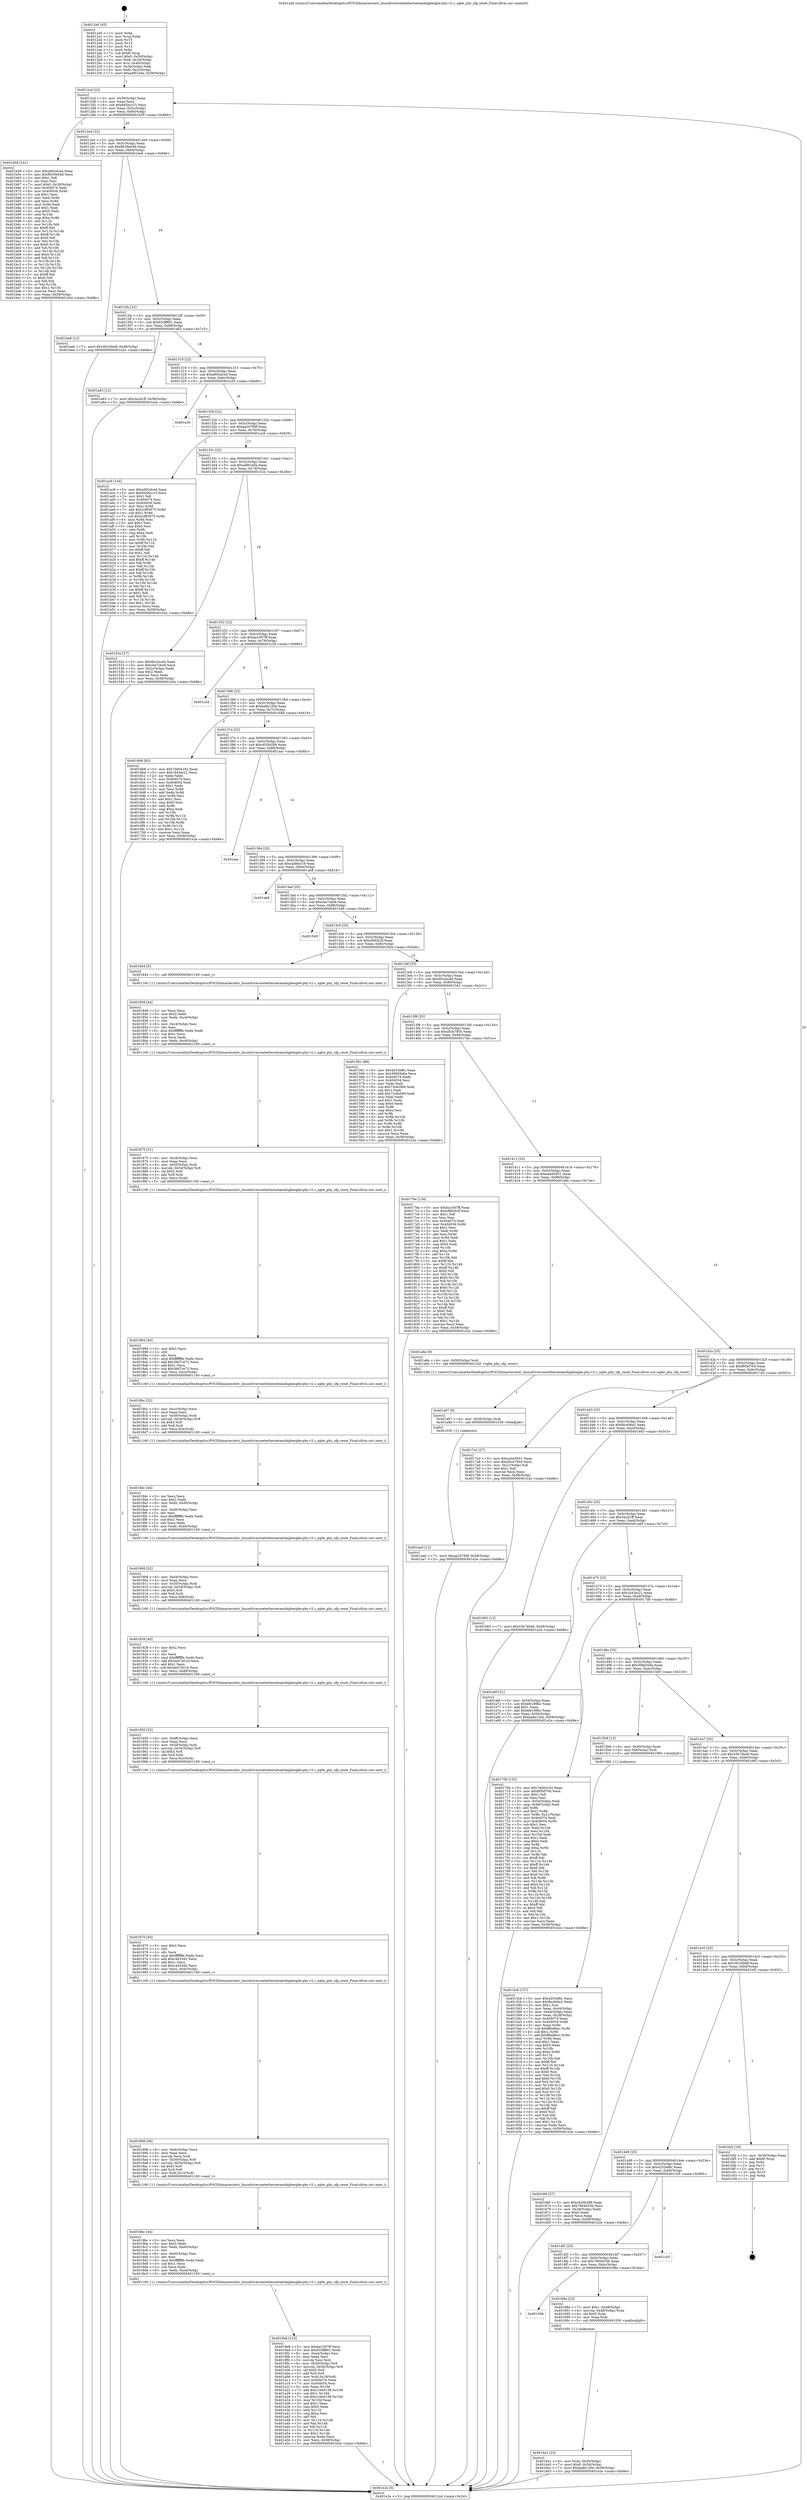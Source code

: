 digraph "0x4012a0" {
  label = "0x4012a0 (/mnt/c/Users/mathe/Desktop/tcc/POCII/binaries/extr_linuxdriversnetethernetamdxgbexgbe-phy-v2.c_xgbe_phy_sfp_reset_Final-ollvm.out::main(0))"
  labelloc = "t"
  node[shape=record]

  Entry [label="",width=0.3,height=0.3,shape=circle,fillcolor=black,style=filled]
  "0x4012cd" [label="{
     0x4012cd [23]\l
     | [instrs]\l
     &nbsp;&nbsp;0x4012cd \<+3\>: mov -0x58(%rbp),%eax\l
     &nbsp;&nbsp;0x4012d0 \<+2\>: mov %eax,%ecx\l
     &nbsp;&nbsp;0x4012d2 \<+6\>: sub $0x845bcc15,%ecx\l
     &nbsp;&nbsp;0x4012d8 \<+3\>: mov %eax,-0x5c(%rbp)\l
     &nbsp;&nbsp;0x4012db \<+3\>: mov %ecx,-0x60(%rbp)\l
     &nbsp;&nbsp;0x4012de \<+6\>: je 0000000000401b59 \<main+0x8b9\>\l
  }"]
  "0x401b59" [label="{
     0x401b59 [141]\l
     | [instrs]\l
     &nbsp;&nbsp;0x401b59 \<+5\>: mov $0xa902dced,%eax\l
     &nbsp;&nbsp;0x401b5e \<+5\>: mov $0x8639e046,%ecx\l
     &nbsp;&nbsp;0x401b63 \<+2\>: mov $0x1,%dl\l
     &nbsp;&nbsp;0x401b65 \<+2\>: xor %esi,%esi\l
     &nbsp;&nbsp;0x401b67 \<+7\>: movl $0x0,-0x30(%rbp)\l
     &nbsp;&nbsp;0x401b6e \<+7\>: mov 0x404074,%edi\l
     &nbsp;&nbsp;0x401b75 \<+8\>: mov 0x404054,%r8d\l
     &nbsp;&nbsp;0x401b7d \<+3\>: sub $0x1,%esi\l
     &nbsp;&nbsp;0x401b80 \<+3\>: mov %edi,%r9d\l
     &nbsp;&nbsp;0x401b83 \<+3\>: add %esi,%r9d\l
     &nbsp;&nbsp;0x401b86 \<+4\>: imul %r9d,%edi\l
     &nbsp;&nbsp;0x401b8a \<+3\>: and $0x1,%edi\l
     &nbsp;&nbsp;0x401b8d \<+3\>: cmp $0x0,%edi\l
     &nbsp;&nbsp;0x401b90 \<+4\>: sete %r10b\l
     &nbsp;&nbsp;0x401b94 \<+4\>: cmp $0xa,%r8d\l
     &nbsp;&nbsp;0x401b98 \<+4\>: setl %r11b\l
     &nbsp;&nbsp;0x401b9c \<+3\>: mov %r10b,%bl\l
     &nbsp;&nbsp;0x401b9f \<+3\>: xor $0xff,%bl\l
     &nbsp;&nbsp;0x401ba2 \<+3\>: mov %r11b,%r14b\l
     &nbsp;&nbsp;0x401ba5 \<+4\>: xor $0xff,%r14b\l
     &nbsp;&nbsp;0x401ba9 \<+3\>: xor $0x0,%dl\l
     &nbsp;&nbsp;0x401bac \<+3\>: mov %bl,%r15b\l
     &nbsp;&nbsp;0x401baf \<+4\>: and $0x0,%r15b\l
     &nbsp;&nbsp;0x401bb3 \<+3\>: and %dl,%r10b\l
     &nbsp;&nbsp;0x401bb6 \<+3\>: mov %r14b,%r12b\l
     &nbsp;&nbsp;0x401bb9 \<+4\>: and $0x0,%r12b\l
     &nbsp;&nbsp;0x401bbd \<+3\>: and %dl,%r11b\l
     &nbsp;&nbsp;0x401bc0 \<+3\>: or %r10b,%r15b\l
     &nbsp;&nbsp;0x401bc3 \<+3\>: or %r11b,%r12b\l
     &nbsp;&nbsp;0x401bc6 \<+3\>: xor %r12b,%r15b\l
     &nbsp;&nbsp;0x401bc9 \<+3\>: or %r14b,%bl\l
     &nbsp;&nbsp;0x401bcc \<+3\>: xor $0xff,%bl\l
     &nbsp;&nbsp;0x401bcf \<+3\>: or $0x0,%dl\l
     &nbsp;&nbsp;0x401bd2 \<+2\>: and %dl,%bl\l
     &nbsp;&nbsp;0x401bd4 \<+3\>: or %bl,%r15b\l
     &nbsp;&nbsp;0x401bd7 \<+4\>: test $0x1,%r15b\l
     &nbsp;&nbsp;0x401bdb \<+3\>: cmovne %ecx,%eax\l
     &nbsp;&nbsp;0x401bde \<+3\>: mov %eax,-0x58(%rbp)\l
     &nbsp;&nbsp;0x401be1 \<+5\>: jmp 0000000000401e2e \<main+0xb8e\>\l
  }"]
  "0x4012e4" [label="{
     0x4012e4 [22]\l
     | [instrs]\l
     &nbsp;&nbsp;0x4012e4 \<+5\>: jmp 00000000004012e9 \<main+0x49\>\l
     &nbsp;&nbsp;0x4012e9 \<+3\>: mov -0x5c(%rbp),%eax\l
     &nbsp;&nbsp;0x4012ec \<+5\>: sub $0x8639e046,%eax\l
     &nbsp;&nbsp;0x4012f1 \<+3\>: mov %eax,-0x64(%rbp)\l
     &nbsp;&nbsp;0x4012f4 \<+6\>: je 0000000000401be6 \<main+0x946\>\l
  }"]
  Exit [label="",width=0.3,height=0.3,shape=circle,fillcolor=black,style=filled,peripheries=2]
  "0x401be6" [label="{
     0x401be6 [12]\l
     | [instrs]\l
     &nbsp;&nbsp;0x401be6 \<+7\>: movl $0x36236bdf,-0x58(%rbp)\l
     &nbsp;&nbsp;0x401bed \<+5\>: jmp 0000000000401e2e \<main+0xb8e\>\l
  }"]
  "0x4012fa" [label="{
     0x4012fa [22]\l
     | [instrs]\l
     &nbsp;&nbsp;0x4012fa \<+5\>: jmp 00000000004012ff \<main+0x5f\>\l
     &nbsp;&nbsp;0x4012ff \<+3\>: mov -0x5c(%rbp),%eax\l
     &nbsp;&nbsp;0x401302 \<+5\>: sub $0x933ff681,%eax\l
     &nbsp;&nbsp;0x401307 \<+3\>: mov %eax,-0x68(%rbp)\l
     &nbsp;&nbsp;0x40130a \<+6\>: je 0000000000401a63 \<main+0x7c3\>\l
  }"]
  "0x401aa0" [label="{
     0x401aa0 [12]\l
     | [instrs]\l
     &nbsp;&nbsp;0x401aa0 \<+7\>: movl $0xaa24769f,-0x58(%rbp)\l
     &nbsp;&nbsp;0x401aa7 \<+5\>: jmp 0000000000401e2e \<main+0xb8e\>\l
  }"]
  "0x401a63" [label="{
     0x401a63 [12]\l
     | [instrs]\l
     &nbsp;&nbsp;0x401a63 \<+7\>: movl $0x3a2d1ff,-0x58(%rbp)\l
     &nbsp;&nbsp;0x401a6a \<+5\>: jmp 0000000000401e2e \<main+0xb8e\>\l
  }"]
  "0x401310" [label="{
     0x401310 [22]\l
     | [instrs]\l
     &nbsp;&nbsp;0x401310 \<+5\>: jmp 0000000000401315 \<main+0x75\>\l
     &nbsp;&nbsp;0x401315 \<+3\>: mov -0x5c(%rbp),%eax\l
     &nbsp;&nbsp;0x401318 \<+5\>: sub $0xa902dced,%eax\l
     &nbsp;&nbsp;0x40131d \<+3\>: mov %eax,-0x6c(%rbp)\l
     &nbsp;&nbsp;0x401320 \<+6\>: je 0000000000401e20 \<main+0xb80\>\l
  }"]
  "0x401a97" [label="{
     0x401a97 [9]\l
     | [instrs]\l
     &nbsp;&nbsp;0x401a97 \<+4\>: mov -0x50(%rbp),%rdi\l
     &nbsp;&nbsp;0x401a9b \<+5\>: call 0000000000401030 \<free@plt\>\l
     | [calls]\l
     &nbsp;&nbsp;0x401030 \{1\} (unknown)\l
  }"]
  "0x401e20" [label="{
     0x401e20\l
  }", style=dashed]
  "0x401326" [label="{
     0x401326 [22]\l
     | [instrs]\l
     &nbsp;&nbsp;0x401326 \<+5\>: jmp 000000000040132b \<main+0x8b\>\l
     &nbsp;&nbsp;0x40132b \<+3\>: mov -0x5c(%rbp),%eax\l
     &nbsp;&nbsp;0x40132e \<+5\>: sub $0xaa24769f,%eax\l
     &nbsp;&nbsp;0x401333 \<+3\>: mov %eax,-0x70(%rbp)\l
     &nbsp;&nbsp;0x401336 \<+6\>: je 0000000000401ac9 \<main+0x829\>\l
  }"]
  "0x4019e8" [label="{
     0x4019e8 [123]\l
     | [instrs]\l
     &nbsp;&nbsp;0x4019e8 \<+5\>: mov $0xba1007ff,%ecx\l
     &nbsp;&nbsp;0x4019ed \<+5\>: mov $0x933ff681,%edx\l
     &nbsp;&nbsp;0x4019f2 \<+6\>: mov -0xe4(%rbp),%esi\l
     &nbsp;&nbsp;0x4019f8 \<+3\>: imul %eax,%esi\l
     &nbsp;&nbsp;0x4019fb \<+3\>: movslq %esi,%rdi\l
     &nbsp;&nbsp;0x4019fe \<+4\>: mov -0x50(%rbp),%r8\l
     &nbsp;&nbsp;0x401a02 \<+4\>: movslq -0x54(%rbp),%r9\l
     &nbsp;&nbsp;0x401a06 \<+4\>: shl $0x5,%r9\l
     &nbsp;&nbsp;0x401a0a \<+3\>: add %r9,%r8\l
     &nbsp;&nbsp;0x401a0d \<+4\>: mov %rdi,0x18(%r8)\l
     &nbsp;&nbsp;0x401a11 \<+7\>: mov 0x404074,%eax\l
     &nbsp;&nbsp;0x401a18 \<+7\>: mov 0x404054,%esi\l
     &nbsp;&nbsp;0x401a1f \<+3\>: mov %eax,%r10d\l
     &nbsp;&nbsp;0x401a22 \<+7\>: add $0x1cbe0158,%r10d\l
     &nbsp;&nbsp;0x401a29 \<+4\>: sub $0x1,%r10d\l
     &nbsp;&nbsp;0x401a2d \<+7\>: sub $0x1cbe0158,%r10d\l
     &nbsp;&nbsp;0x401a34 \<+4\>: imul %r10d,%eax\l
     &nbsp;&nbsp;0x401a38 \<+3\>: and $0x1,%eax\l
     &nbsp;&nbsp;0x401a3b \<+3\>: cmp $0x0,%eax\l
     &nbsp;&nbsp;0x401a3e \<+4\>: sete %r11b\l
     &nbsp;&nbsp;0x401a42 \<+3\>: cmp $0xa,%esi\l
     &nbsp;&nbsp;0x401a45 \<+3\>: setl %bl\l
     &nbsp;&nbsp;0x401a48 \<+3\>: mov %r11b,%r14b\l
     &nbsp;&nbsp;0x401a4b \<+3\>: and %bl,%r14b\l
     &nbsp;&nbsp;0x401a4e \<+3\>: xor %bl,%r11b\l
     &nbsp;&nbsp;0x401a51 \<+3\>: or %r11b,%r14b\l
     &nbsp;&nbsp;0x401a54 \<+4\>: test $0x1,%r14b\l
     &nbsp;&nbsp;0x401a58 \<+3\>: cmovne %edx,%ecx\l
     &nbsp;&nbsp;0x401a5b \<+3\>: mov %ecx,-0x58(%rbp)\l
     &nbsp;&nbsp;0x401a5e \<+5\>: jmp 0000000000401e2e \<main+0xb8e\>\l
  }"]
  "0x401ac9" [label="{
     0x401ac9 [144]\l
     | [instrs]\l
     &nbsp;&nbsp;0x401ac9 \<+5\>: mov $0xa902dced,%eax\l
     &nbsp;&nbsp;0x401ace \<+5\>: mov $0x845bcc15,%ecx\l
     &nbsp;&nbsp;0x401ad3 \<+2\>: mov $0x1,%dl\l
     &nbsp;&nbsp;0x401ad5 \<+7\>: mov 0x404074,%esi\l
     &nbsp;&nbsp;0x401adc \<+7\>: mov 0x404054,%edi\l
     &nbsp;&nbsp;0x401ae3 \<+3\>: mov %esi,%r8d\l
     &nbsp;&nbsp;0x401ae6 \<+7\>: add $0x2cf83975,%r8d\l
     &nbsp;&nbsp;0x401aed \<+4\>: sub $0x1,%r8d\l
     &nbsp;&nbsp;0x401af1 \<+7\>: sub $0x2cf83975,%r8d\l
     &nbsp;&nbsp;0x401af8 \<+4\>: imul %r8d,%esi\l
     &nbsp;&nbsp;0x401afc \<+3\>: and $0x1,%esi\l
     &nbsp;&nbsp;0x401aff \<+3\>: cmp $0x0,%esi\l
     &nbsp;&nbsp;0x401b02 \<+4\>: sete %r9b\l
     &nbsp;&nbsp;0x401b06 \<+3\>: cmp $0xa,%edi\l
     &nbsp;&nbsp;0x401b09 \<+4\>: setl %r10b\l
     &nbsp;&nbsp;0x401b0d \<+3\>: mov %r9b,%r11b\l
     &nbsp;&nbsp;0x401b10 \<+4\>: xor $0xff,%r11b\l
     &nbsp;&nbsp;0x401b14 \<+3\>: mov %r10b,%bl\l
     &nbsp;&nbsp;0x401b17 \<+3\>: xor $0xff,%bl\l
     &nbsp;&nbsp;0x401b1a \<+3\>: xor $0x1,%dl\l
     &nbsp;&nbsp;0x401b1d \<+3\>: mov %r11b,%r14b\l
     &nbsp;&nbsp;0x401b20 \<+4\>: and $0xff,%r14b\l
     &nbsp;&nbsp;0x401b24 \<+3\>: and %dl,%r9b\l
     &nbsp;&nbsp;0x401b27 \<+3\>: mov %bl,%r15b\l
     &nbsp;&nbsp;0x401b2a \<+4\>: and $0xff,%r15b\l
     &nbsp;&nbsp;0x401b2e \<+3\>: and %dl,%r10b\l
     &nbsp;&nbsp;0x401b31 \<+3\>: or %r9b,%r14b\l
     &nbsp;&nbsp;0x401b34 \<+3\>: or %r10b,%r15b\l
     &nbsp;&nbsp;0x401b37 \<+3\>: xor %r15b,%r14b\l
     &nbsp;&nbsp;0x401b3a \<+3\>: or %bl,%r11b\l
     &nbsp;&nbsp;0x401b3d \<+4\>: xor $0xff,%r11b\l
     &nbsp;&nbsp;0x401b41 \<+3\>: or $0x1,%dl\l
     &nbsp;&nbsp;0x401b44 \<+3\>: and %dl,%r11b\l
     &nbsp;&nbsp;0x401b47 \<+3\>: or %r11b,%r14b\l
     &nbsp;&nbsp;0x401b4a \<+4\>: test $0x1,%r14b\l
     &nbsp;&nbsp;0x401b4e \<+3\>: cmovne %ecx,%eax\l
     &nbsp;&nbsp;0x401b51 \<+3\>: mov %eax,-0x58(%rbp)\l
     &nbsp;&nbsp;0x401b54 \<+5\>: jmp 0000000000401e2e \<main+0xb8e\>\l
  }"]
  "0x40133c" [label="{
     0x40133c [22]\l
     | [instrs]\l
     &nbsp;&nbsp;0x40133c \<+5\>: jmp 0000000000401341 \<main+0xa1\>\l
     &nbsp;&nbsp;0x401341 \<+3\>: mov -0x5c(%rbp),%eax\l
     &nbsp;&nbsp;0x401344 \<+5\>: sub $0xadf01e0a,%eax\l
     &nbsp;&nbsp;0x401349 \<+3\>: mov %eax,-0x74(%rbp)\l
     &nbsp;&nbsp;0x40134c \<+6\>: je 000000000040152e \<main+0x28e\>\l
  }"]
  "0x4019bc" [label="{
     0x4019bc [44]\l
     | [instrs]\l
     &nbsp;&nbsp;0x4019bc \<+2\>: xor %ecx,%ecx\l
     &nbsp;&nbsp;0x4019be \<+5\>: mov $0x2,%edx\l
     &nbsp;&nbsp;0x4019c3 \<+6\>: mov %edx,-0xe0(%rbp)\l
     &nbsp;&nbsp;0x4019c9 \<+1\>: cltd\l
     &nbsp;&nbsp;0x4019ca \<+6\>: mov -0xe0(%rbp),%esi\l
     &nbsp;&nbsp;0x4019d0 \<+2\>: idiv %esi\l
     &nbsp;&nbsp;0x4019d2 \<+6\>: imul $0xfffffffe,%edx,%edx\l
     &nbsp;&nbsp;0x4019d8 \<+3\>: sub $0x1,%ecx\l
     &nbsp;&nbsp;0x4019db \<+2\>: sub %ecx,%edx\l
     &nbsp;&nbsp;0x4019dd \<+6\>: mov %edx,-0xe4(%rbp)\l
     &nbsp;&nbsp;0x4019e3 \<+5\>: call 0000000000401160 \<next_i\>\l
     | [calls]\l
     &nbsp;&nbsp;0x401160 \{1\} (/mnt/c/Users/mathe/Desktop/tcc/POCII/binaries/extr_linuxdriversnetethernetamdxgbexgbe-phy-v2.c_xgbe_phy_sfp_reset_Final-ollvm.out::next_i)\l
  }"]
  "0x40152e" [label="{
     0x40152e [27]\l
     | [instrs]\l
     &nbsp;&nbsp;0x40152e \<+5\>: mov $0xd0c2ecd4,%eax\l
     &nbsp;&nbsp;0x401533 \<+5\>: mov $0xcbe7cbe9,%ecx\l
     &nbsp;&nbsp;0x401538 \<+3\>: mov -0x2c(%rbp),%edx\l
     &nbsp;&nbsp;0x40153b \<+3\>: cmp $0x2,%edx\l
     &nbsp;&nbsp;0x40153e \<+3\>: cmovne %ecx,%eax\l
     &nbsp;&nbsp;0x401541 \<+3\>: mov %eax,-0x58(%rbp)\l
     &nbsp;&nbsp;0x401544 \<+5\>: jmp 0000000000401e2e \<main+0xb8e\>\l
  }"]
  "0x401352" [label="{
     0x401352 [22]\l
     | [instrs]\l
     &nbsp;&nbsp;0x401352 \<+5\>: jmp 0000000000401357 \<main+0xb7\>\l
     &nbsp;&nbsp;0x401357 \<+3\>: mov -0x5c(%rbp),%eax\l
     &nbsp;&nbsp;0x40135a \<+5\>: sub $0xba1007ff,%eax\l
     &nbsp;&nbsp;0x40135f \<+3\>: mov %eax,-0x78(%rbp)\l
     &nbsp;&nbsp;0x401362 \<+6\>: je 0000000000401c2d \<main+0x98d\>\l
  }"]
  "0x401e2e" [label="{
     0x401e2e [5]\l
     | [instrs]\l
     &nbsp;&nbsp;0x401e2e \<+5\>: jmp 00000000004012cd \<main+0x2d\>\l
  }"]
  "0x4012a0" [label="{
     0x4012a0 [45]\l
     | [instrs]\l
     &nbsp;&nbsp;0x4012a0 \<+1\>: push %rbp\l
     &nbsp;&nbsp;0x4012a1 \<+3\>: mov %rsp,%rbp\l
     &nbsp;&nbsp;0x4012a4 \<+2\>: push %r15\l
     &nbsp;&nbsp;0x4012a6 \<+2\>: push %r14\l
     &nbsp;&nbsp;0x4012a8 \<+2\>: push %r12\l
     &nbsp;&nbsp;0x4012aa \<+1\>: push %rbx\l
     &nbsp;&nbsp;0x4012ab \<+7\>: sub $0xf0,%rsp\l
     &nbsp;&nbsp;0x4012b2 \<+7\>: movl $0x0,-0x30(%rbp)\l
     &nbsp;&nbsp;0x4012b9 \<+3\>: mov %edi,-0x34(%rbp)\l
     &nbsp;&nbsp;0x4012bc \<+4\>: mov %rsi,-0x40(%rbp)\l
     &nbsp;&nbsp;0x4012c0 \<+3\>: mov -0x34(%rbp),%edi\l
     &nbsp;&nbsp;0x4012c3 \<+3\>: mov %edi,-0x2c(%rbp)\l
     &nbsp;&nbsp;0x4012c6 \<+7\>: movl $0xadf01e0a,-0x58(%rbp)\l
  }"]
  "0x401998" [label="{
     0x401998 [36]\l
     | [instrs]\l
     &nbsp;&nbsp;0x401998 \<+6\>: mov -0xdc(%rbp),%ecx\l
     &nbsp;&nbsp;0x40199e \<+3\>: imul %eax,%ecx\l
     &nbsp;&nbsp;0x4019a1 \<+3\>: movslq %ecx,%rdi\l
     &nbsp;&nbsp;0x4019a4 \<+4\>: mov -0x50(%rbp),%r8\l
     &nbsp;&nbsp;0x4019a8 \<+4\>: movslq -0x54(%rbp),%r9\l
     &nbsp;&nbsp;0x4019ac \<+4\>: shl $0x5,%r9\l
     &nbsp;&nbsp;0x4019b0 \<+3\>: add %r9,%r8\l
     &nbsp;&nbsp;0x4019b3 \<+4\>: mov %rdi,0x10(%r8)\l
     &nbsp;&nbsp;0x4019b7 \<+5\>: call 0000000000401160 \<next_i\>\l
     | [calls]\l
     &nbsp;&nbsp;0x401160 \{1\} (/mnt/c/Users/mathe/Desktop/tcc/POCII/binaries/extr_linuxdriversnetethernetamdxgbexgbe-phy-v2.c_xgbe_phy_sfp_reset_Final-ollvm.out::next_i)\l
  }"]
  "0x401c2d" [label="{
     0x401c2d\l
  }", style=dashed]
  "0x401368" [label="{
     0x401368 [22]\l
     | [instrs]\l
     &nbsp;&nbsp;0x401368 \<+5\>: jmp 000000000040136d \<main+0xcd\>\l
     &nbsp;&nbsp;0x40136d \<+3\>: mov -0x5c(%rbp),%eax\l
     &nbsp;&nbsp;0x401370 \<+5\>: sub $0xba8e120e,%eax\l
     &nbsp;&nbsp;0x401375 \<+3\>: mov %eax,-0x7c(%rbp)\l
     &nbsp;&nbsp;0x401378 \<+6\>: je 00000000004016b8 \<main+0x418\>\l
  }"]
  "0x401970" [label="{
     0x401970 [40]\l
     | [instrs]\l
     &nbsp;&nbsp;0x401970 \<+5\>: mov $0x2,%ecx\l
     &nbsp;&nbsp;0x401975 \<+1\>: cltd\l
     &nbsp;&nbsp;0x401976 \<+2\>: idiv %ecx\l
     &nbsp;&nbsp;0x401978 \<+6\>: imul $0xfffffffe,%edx,%ecx\l
     &nbsp;&nbsp;0x40197e \<+6\>: add $0xc4433d2,%ecx\l
     &nbsp;&nbsp;0x401984 \<+3\>: add $0x1,%ecx\l
     &nbsp;&nbsp;0x401987 \<+6\>: sub $0xc4433d2,%ecx\l
     &nbsp;&nbsp;0x40198d \<+6\>: mov %ecx,-0xdc(%rbp)\l
     &nbsp;&nbsp;0x401993 \<+5\>: call 0000000000401160 \<next_i\>\l
     | [calls]\l
     &nbsp;&nbsp;0x401160 \{1\} (/mnt/c/Users/mathe/Desktop/tcc/POCII/binaries/extr_linuxdriversnetethernetamdxgbexgbe-phy-v2.c_xgbe_phy_sfp_reset_Final-ollvm.out::next_i)\l
  }"]
  "0x4016b8" [label="{
     0x4016b8 [83]\l
     | [instrs]\l
     &nbsp;&nbsp;0x4016b8 \<+5\>: mov $0x7dd04162,%eax\l
     &nbsp;&nbsp;0x4016bd \<+5\>: mov $0x1643ac21,%ecx\l
     &nbsp;&nbsp;0x4016c2 \<+2\>: xor %edx,%edx\l
     &nbsp;&nbsp;0x4016c4 \<+7\>: mov 0x404074,%esi\l
     &nbsp;&nbsp;0x4016cb \<+7\>: mov 0x404054,%edi\l
     &nbsp;&nbsp;0x4016d2 \<+3\>: sub $0x1,%edx\l
     &nbsp;&nbsp;0x4016d5 \<+3\>: mov %esi,%r8d\l
     &nbsp;&nbsp;0x4016d8 \<+3\>: add %edx,%r8d\l
     &nbsp;&nbsp;0x4016db \<+4\>: imul %r8d,%esi\l
     &nbsp;&nbsp;0x4016df \<+3\>: and $0x1,%esi\l
     &nbsp;&nbsp;0x4016e2 \<+3\>: cmp $0x0,%esi\l
     &nbsp;&nbsp;0x4016e5 \<+4\>: sete %r9b\l
     &nbsp;&nbsp;0x4016e9 \<+3\>: cmp $0xa,%edi\l
     &nbsp;&nbsp;0x4016ec \<+4\>: setl %r10b\l
     &nbsp;&nbsp;0x4016f0 \<+3\>: mov %r9b,%r11b\l
     &nbsp;&nbsp;0x4016f3 \<+3\>: and %r10b,%r11b\l
     &nbsp;&nbsp;0x4016f6 \<+3\>: xor %r10b,%r9b\l
     &nbsp;&nbsp;0x4016f9 \<+3\>: or %r9b,%r11b\l
     &nbsp;&nbsp;0x4016fc \<+4\>: test $0x1,%r11b\l
     &nbsp;&nbsp;0x401700 \<+3\>: cmovne %ecx,%eax\l
     &nbsp;&nbsp;0x401703 \<+3\>: mov %eax,-0x58(%rbp)\l
     &nbsp;&nbsp;0x401706 \<+5\>: jmp 0000000000401e2e \<main+0xb8e\>\l
  }"]
  "0x40137e" [label="{
     0x40137e [22]\l
     | [instrs]\l
     &nbsp;&nbsp;0x40137e \<+5\>: jmp 0000000000401383 \<main+0xe3\>\l
     &nbsp;&nbsp;0x401383 \<+3\>: mov -0x5c(%rbp),%eax\l
     &nbsp;&nbsp;0x401386 \<+5\>: sub $0xc620b288,%eax\l
     &nbsp;&nbsp;0x40138b \<+3\>: mov %eax,-0x80(%rbp)\l
     &nbsp;&nbsp;0x40138e \<+6\>: je 0000000000401aac \<main+0x80c\>\l
  }"]
  "0x401950" [label="{
     0x401950 [32]\l
     | [instrs]\l
     &nbsp;&nbsp;0x401950 \<+6\>: mov -0xd8(%rbp),%ecx\l
     &nbsp;&nbsp;0x401956 \<+3\>: imul %eax,%ecx\l
     &nbsp;&nbsp;0x401959 \<+4\>: mov -0x50(%rbp),%rdi\l
     &nbsp;&nbsp;0x40195d \<+4\>: movslq -0x54(%rbp),%r8\l
     &nbsp;&nbsp;0x401961 \<+4\>: shl $0x5,%r8\l
     &nbsp;&nbsp;0x401965 \<+3\>: add %r8,%rdi\l
     &nbsp;&nbsp;0x401968 \<+3\>: mov %ecx,0xc(%rdi)\l
     &nbsp;&nbsp;0x40196b \<+5\>: call 0000000000401160 \<next_i\>\l
     | [calls]\l
     &nbsp;&nbsp;0x401160 \{1\} (/mnt/c/Users/mathe/Desktop/tcc/POCII/binaries/extr_linuxdriversnetethernetamdxgbexgbe-phy-v2.c_xgbe_phy_sfp_reset_Final-ollvm.out::next_i)\l
  }"]
  "0x401aac" [label="{
     0x401aac\l
  }", style=dashed]
  "0x401394" [label="{
     0x401394 [25]\l
     | [instrs]\l
     &nbsp;&nbsp;0x401394 \<+5\>: jmp 0000000000401399 \<main+0xf9\>\l
     &nbsp;&nbsp;0x401399 \<+3\>: mov -0x5c(%rbp),%eax\l
     &nbsp;&nbsp;0x40139c \<+5\>: sub $0xcad9ac19,%eax\l
     &nbsp;&nbsp;0x4013a1 \<+6\>: mov %eax,-0x84(%rbp)\l
     &nbsp;&nbsp;0x4013a7 \<+6\>: je 0000000000401ab8 \<main+0x818\>\l
  }"]
  "0x401928" [label="{
     0x401928 [40]\l
     | [instrs]\l
     &nbsp;&nbsp;0x401928 \<+5\>: mov $0x2,%ecx\l
     &nbsp;&nbsp;0x40192d \<+1\>: cltd\l
     &nbsp;&nbsp;0x40192e \<+2\>: idiv %ecx\l
     &nbsp;&nbsp;0x401930 \<+6\>: imul $0xfffffffe,%edx,%ecx\l
     &nbsp;&nbsp;0x401936 \<+6\>: add $0x4e47d31b,%ecx\l
     &nbsp;&nbsp;0x40193c \<+3\>: add $0x1,%ecx\l
     &nbsp;&nbsp;0x40193f \<+6\>: sub $0x4e47d31b,%ecx\l
     &nbsp;&nbsp;0x401945 \<+6\>: mov %ecx,-0xd8(%rbp)\l
     &nbsp;&nbsp;0x40194b \<+5\>: call 0000000000401160 \<next_i\>\l
     | [calls]\l
     &nbsp;&nbsp;0x401160 \{1\} (/mnt/c/Users/mathe/Desktop/tcc/POCII/binaries/extr_linuxdriversnetethernetamdxgbexgbe-phy-v2.c_xgbe_phy_sfp_reset_Final-ollvm.out::next_i)\l
  }"]
  "0x401ab8" [label="{
     0x401ab8\l
  }", style=dashed]
  "0x4013ad" [label="{
     0x4013ad [25]\l
     | [instrs]\l
     &nbsp;&nbsp;0x4013ad \<+5\>: jmp 00000000004013b2 \<main+0x112\>\l
     &nbsp;&nbsp;0x4013b2 \<+3\>: mov -0x5c(%rbp),%eax\l
     &nbsp;&nbsp;0x4013b5 \<+5\>: sub $0xcbe7cbe9,%eax\l
     &nbsp;&nbsp;0x4013ba \<+6\>: mov %eax,-0x88(%rbp)\l
     &nbsp;&nbsp;0x4013c0 \<+6\>: je 0000000000401549 \<main+0x2a9\>\l
  }"]
  "0x401908" [label="{
     0x401908 [32]\l
     | [instrs]\l
     &nbsp;&nbsp;0x401908 \<+6\>: mov -0xd4(%rbp),%ecx\l
     &nbsp;&nbsp;0x40190e \<+3\>: imul %eax,%ecx\l
     &nbsp;&nbsp;0x401911 \<+4\>: mov -0x50(%rbp),%rdi\l
     &nbsp;&nbsp;0x401915 \<+4\>: movslq -0x54(%rbp),%r8\l
     &nbsp;&nbsp;0x401919 \<+4\>: shl $0x5,%r8\l
     &nbsp;&nbsp;0x40191d \<+3\>: add %r8,%rdi\l
     &nbsp;&nbsp;0x401920 \<+3\>: mov %ecx,0x8(%rdi)\l
     &nbsp;&nbsp;0x401923 \<+5\>: call 0000000000401160 \<next_i\>\l
     | [calls]\l
     &nbsp;&nbsp;0x401160 \{1\} (/mnt/c/Users/mathe/Desktop/tcc/POCII/binaries/extr_linuxdriversnetethernetamdxgbexgbe-phy-v2.c_xgbe_phy_sfp_reset_Final-ollvm.out::next_i)\l
  }"]
  "0x401549" [label="{
     0x401549\l
  }", style=dashed]
  "0x4013c6" [label="{
     0x4013c6 [25]\l
     | [instrs]\l
     &nbsp;&nbsp;0x4013c6 \<+5\>: jmp 00000000004013cb \<main+0x12b\>\l
     &nbsp;&nbsp;0x4013cb \<+3\>: mov -0x5c(%rbp),%eax\l
     &nbsp;&nbsp;0x4013ce \<+5\>: sub $0xcf682b3f,%eax\l
     &nbsp;&nbsp;0x4013d3 \<+6\>: mov %eax,-0x8c(%rbp)\l
     &nbsp;&nbsp;0x4013d9 \<+6\>: je 0000000000401844 \<main+0x5a4\>\l
  }"]
  "0x4018dc" [label="{
     0x4018dc [44]\l
     | [instrs]\l
     &nbsp;&nbsp;0x4018dc \<+2\>: xor %ecx,%ecx\l
     &nbsp;&nbsp;0x4018de \<+5\>: mov $0x2,%edx\l
     &nbsp;&nbsp;0x4018e3 \<+6\>: mov %edx,-0xd0(%rbp)\l
     &nbsp;&nbsp;0x4018e9 \<+1\>: cltd\l
     &nbsp;&nbsp;0x4018ea \<+6\>: mov -0xd0(%rbp),%esi\l
     &nbsp;&nbsp;0x4018f0 \<+2\>: idiv %esi\l
     &nbsp;&nbsp;0x4018f2 \<+6\>: imul $0xfffffffe,%edx,%edx\l
     &nbsp;&nbsp;0x4018f8 \<+3\>: sub $0x1,%ecx\l
     &nbsp;&nbsp;0x4018fb \<+2\>: sub %ecx,%edx\l
     &nbsp;&nbsp;0x4018fd \<+6\>: mov %edx,-0xd4(%rbp)\l
     &nbsp;&nbsp;0x401903 \<+5\>: call 0000000000401160 \<next_i\>\l
     | [calls]\l
     &nbsp;&nbsp;0x401160 \{1\} (/mnt/c/Users/mathe/Desktop/tcc/POCII/binaries/extr_linuxdriversnetethernetamdxgbexgbe-phy-v2.c_xgbe_phy_sfp_reset_Final-ollvm.out::next_i)\l
  }"]
  "0x401844" [label="{
     0x401844 [5]\l
     | [instrs]\l
     &nbsp;&nbsp;0x401844 \<+5\>: call 0000000000401160 \<next_i\>\l
     | [calls]\l
     &nbsp;&nbsp;0x401160 \{1\} (/mnt/c/Users/mathe/Desktop/tcc/POCII/binaries/extr_linuxdriversnetethernetamdxgbexgbe-phy-v2.c_xgbe_phy_sfp_reset_Final-ollvm.out::next_i)\l
  }"]
  "0x4013df" [label="{
     0x4013df [25]\l
     | [instrs]\l
     &nbsp;&nbsp;0x4013df \<+5\>: jmp 00000000004013e4 \<main+0x144\>\l
     &nbsp;&nbsp;0x4013e4 \<+3\>: mov -0x5c(%rbp),%eax\l
     &nbsp;&nbsp;0x4013e7 \<+5\>: sub $0xd0c2ecd4,%eax\l
     &nbsp;&nbsp;0x4013ec \<+6\>: mov %eax,-0x90(%rbp)\l
     &nbsp;&nbsp;0x4013f2 \<+6\>: je 0000000000401561 \<main+0x2c1\>\l
  }"]
  "0x4018bc" [label="{
     0x4018bc [32]\l
     | [instrs]\l
     &nbsp;&nbsp;0x4018bc \<+6\>: mov -0xcc(%rbp),%ecx\l
     &nbsp;&nbsp;0x4018c2 \<+3\>: imul %eax,%ecx\l
     &nbsp;&nbsp;0x4018c5 \<+4\>: mov -0x50(%rbp),%rdi\l
     &nbsp;&nbsp;0x4018c9 \<+4\>: movslq -0x54(%rbp),%r8\l
     &nbsp;&nbsp;0x4018cd \<+4\>: shl $0x5,%r8\l
     &nbsp;&nbsp;0x4018d1 \<+3\>: add %r8,%rdi\l
     &nbsp;&nbsp;0x4018d4 \<+3\>: mov %ecx,0x4(%rdi)\l
     &nbsp;&nbsp;0x4018d7 \<+5\>: call 0000000000401160 \<next_i\>\l
     | [calls]\l
     &nbsp;&nbsp;0x401160 \{1\} (/mnt/c/Users/mathe/Desktop/tcc/POCII/binaries/extr_linuxdriversnetethernetamdxgbexgbe-phy-v2.c_xgbe_phy_sfp_reset_Final-ollvm.out::next_i)\l
  }"]
  "0x401561" [label="{
     0x401561 [88]\l
     | [instrs]\l
     &nbsp;&nbsp;0x401561 \<+5\>: mov $0x4253ef6c,%eax\l
     &nbsp;&nbsp;0x401566 \<+5\>: mov $0x309d3e9a,%ecx\l
     &nbsp;&nbsp;0x40156b \<+7\>: mov 0x404074,%edx\l
     &nbsp;&nbsp;0x401572 \<+7\>: mov 0x404054,%esi\l
     &nbsp;&nbsp;0x401579 \<+2\>: mov %edx,%edi\l
     &nbsp;&nbsp;0x40157b \<+6\>: sub $0x73c8c069,%edi\l
     &nbsp;&nbsp;0x401581 \<+3\>: sub $0x1,%edi\l
     &nbsp;&nbsp;0x401584 \<+6\>: add $0x73c8c069,%edi\l
     &nbsp;&nbsp;0x40158a \<+3\>: imul %edi,%edx\l
     &nbsp;&nbsp;0x40158d \<+3\>: and $0x1,%edx\l
     &nbsp;&nbsp;0x401590 \<+3\>: cmp $0x0,%edx\l
     &nbsp;&nbsp;0x401593 \<+4\>: sete %r8b\l
     &nbsp;&nbsp;0x401597 \<+3\>: cmp $0xa,%esi\l
     &nbsp;&nbsp;0x40159a \<+4\>: setl %r9b\l
     &nbsp;&nbsp;0x40159e \<+3\>: mov %r8b,%r10b\l
     &nbsp;&nbsp;0x4015a1 \<+3\>: and %r9b,%r10b\l
     &nbsp;&nbsp;0x4015a4 \<+3\>: xor %r9b,%r8b\l
     &nbsp;&nbsp;0x4015a7 \<+3\>: or %r8b,%r10b\l
     &nbsp;&nbsp;0x4015aa \<+4\>: test $0x1,%r10b\l
     &nbsp;&nbsp;0x4015ae \<+3\>: cmovne %ecx,%eax\l
     &nbsp;&nbsp;0x4015b1 \<+3\>: mov %eax,-0x58(%rbp)\l
     &nbsp;&nbsp;0x4015b4 \<+5\>: jmp 0000000000401e2e \<main+0xb8e\>\l
  }"]
  "0x4013f8" [label="{
     0x4013f8 [25]\l
     | [instrs]\l
     &nbsp;&nbsp;0x4013f8 \<+5\>: jmp 00000000004013fd \<main+0x15d\>\l
     &nbsp;&nbsp;0x4013fd \<+3\>: mov -0x5c(%rbp),%eax\l
     &nbsp;&nbsp;0x401400 \<+5\>: sub $0xd5ce7850,%eax\l
     &nbsp;&nbsp;0x401405 \<+6\>: mov %eax,-0x94(%rbp)\l
     &nbsp;&nbsp;0x40140b \<+6\>: je 00000000004017be \<main+0x51e\>\l
  }"]
  "0x401894" [label="{
     0x401894 [40]\l
     | [instrs]\l
     &nbsp;&nbsp;0x401894 \<+5\>: mov $0x2,%ecx\l
     &nbsp;&nbsp;0x401899 \<+1\>: cltd\l
     &nbsp;&nbsp;0x40189a \<+2\>: idiv %ecx\l
     &nbsp;&nbsp;0x40189c \<+6\>: imul $0xfffffffe,%edx,%ecx\l
     &nbsp;&nbsp;0x4018a2 \<+6\>: add $0x36d7ce72,%ecx\l
     &nbsp;&nbsp;0x4018a8 \<+3\>: add $0x1,%ecx\l
     &nbsp;&nbsp;0x4018ab \<+6\>: sub $0x36d7ce72,%ecx\l
     &nbsp;&nbsp;0x4018b1 \<+6\>: mov %ecx,-0xcc(%rbp)\l
     &nbsp;&nbsp;0x4018b7 \<+5\>: call 0000000000401160 \<next_i\>\l
     | [calls]\l
     &nbsp;&nbsp;0x401160 \{1\} (/mnt/c/Users/mathe/Desktop/tcc/POCII/binaries/extr_linuxdriversnetethernetamdxgbexgbe-phy-v2.c_xgbe_phy_sfp_reset_Final-ollvm.out::next_i)\l
  }"]
  "0x4017be" [label="{
     0x4017be [134]\l
     | [instrs]\l
     &nbsp;&nbsp;0x4017be \<+5\>: mov $0xba1007ff,%eax\l
     &nbsp;&nbsp;0x4017c3 \<+5\>: mov $0xcf682b3f,%ecx\l
     &nbsp;&nbsp;0x4017c8 \<+2\>: mov $0x1,%dl\l
     &nbsp;&nbsp;0x4017ca \<+2\>: xor %esi,%esi\l
     &nbsp;&nbsp;0x4017cc \<+7\>: mov 0x404074,%edi\l
     &nbsp;&nbsp;0x4017d3 \<+8\>: mov 0x404054,%r8d\l
     &nbsp;&nbsp;0x4017db \<+3\>: sub $0x1,%esi\l
     &nbsp;&nbsp;0x4017de \<+3\>: mov %edi,%r9d\l
     &nbsp;&nbsp;0x4017e1 \<+3\>: add %esi,%r9d\l
     &nbsp;&nbsp;0x4017e4 \<+4\>: imul %r9d,%edi\l
     &nbsp;&nbsp;0x4017e8 \<+3\>: and $0x1,%edi\l
     &nbsp;&nbsp;0x4017eb \<+3\>: cmp $0x0,%edi\l
     &nbsp;&nbsp;0x4017ee \<+4\>: sete %r10b\l
     &nbsp;&nbsp;0x4017f2 \<+4\>: cmp $0xa,%r8d\l
     &nbsp;&nbsp;0x4017f6 \<+4\>: setl %r11b\l
     &nbsp;&nbsp;0x4017fa \<+3\>: mov %r10b,%bl\l
     &nbsp;&nbsp;0x4017fd \<+3\>: xor $0xff,%bl\l
     &nbsp;&nbsp;0x401800 \<+3\>: mov %r11b,%r14b\l
     &nbsp;&nbsp;0x401803 \<+4\>: xor $0xff,%r14b\l
     &nbsp;&nbsp;0x401807 \<+3\>: xor $0x0,%dl\l
     &nbsp;&nbsp;0x40180a \<+3\>: mov %bl,%r15b\l
     &nbsp;&nbsp;0x40180d \<+4\>: and $0x0,%r15b\l
     &nbsp;&nbsp;0x401811 \<+3\>: and %dl,%r10b\l
     &nbsp;&nbsp;0x401814 \<+3\>: mov %r14b,%r12b\l
     &nbsp;&nbsp;0x401817 \<+4\>: and $0x0,%r12b\l
     &nbsp;&nbsp;0x40181b \<+3\>: and %dl,%r11b\l
     &nbsp;&nbsp;0x40181e \<+3\>: or %r10b,%r15b\l
     &nbsp;&nbsp;0x401821 \<+3\>: or %r11b,%r12b\l
     &nbsp;&nbsp;0x401824 \<+3\>: xor %r12b,%r15b\l
     &nbsp;&nbsp;0x401827 \<+3\>: or %r14b,%bl\l
     &nbsp;&nbsp;0x40182a \<+3\>: xor $0xff,%bl\l
     &nbsp;&nbsp;0x40182d \<+3\>: or $0x0,%dl\l
     &nbsp;&nbsp;0x401830 \<+2\>: and %dl,%bl\l
     &nbsp;&nbsp;0x401832 \<+3\>: or %bl,%r15b\l
     &nbsp;&nbsp;0x401835 \<+4\>: test $0x1,%r15b\l
     &nbsp;&nbsp;0x401839 \<+3\>: cmovne %ecx,%eax\l
     &nbsp;&nbsp;0x40183c \<+3\>: mov %eax,-0x58(%rbp)\l
     &nbsp;&nbsp;0x40183f \<+5\>: jmp 0000000000401e2e \<main+0xb8e\>\l
  }"]
  "0x401411" [label="{
     0x401411 [25]\l
     | [instrs]\l
     &nbsp;&nbsp;0x401411 \<+5\>: jmp 0000000000401416 \<main+0x176\>\l
     &nbsp;&nbsp;0x401416 \<+3\>: mov -0x5c(%rbp),%eax\l
     &nbsp;&nbsp;0x401419 \<+5\>: sub $0xea4d5651,%eax\l
     &nbsp;&nbsp;0x40141e \<+6\>: mov %eax,-0x98(%rbp)\l
     &nbsp;&nbsp;0x401424 \<+6\>: je 0000000000401a8e \<main+0x7ee\>\l
  }"]
  "0x401875" [label="{
     0x401875 [31]\l
     | [instrs]\l
     &nbsp;&nbsp;0x401875 \<+6\>: mov -0xc8(%rbp),%ecx\l
     &nbsp;&nbsp;0x40187b \<+3\>: imul %eax,%ecx\l
     &nbsp;&nbsp;0x40187e \<+4\>: mov -0x50(%rbp),%rdi\l
     &nbsp;&nbsp;0x401882 \<+4\>: movslq -0x54(%rbp),%r8\l
     &nbsp;&nbsp;0x401886 \<+4\>: shl $0x5,%r8\l
     &nbsp;&nbsp;0x40188a \<+3\>: add %r8,%rdi\l
     &nbsp;&nbsp;0x40188d \<+2\>: mov %ecx,(%rdi)\l
     &nbsp;&nbsp;0x40188f \<+5\>: call 0000000000401160 \<next_i\>\l
     | [calls]\l
     &nbsp;&nbsp;0x401160 \{1\} (/mnt/c/Users/mathe/Desktop/tcc/POCII/binaries/extr_linuxdriversnetethernetamdxgbexgbe-phy-v2.c_xgbe_phy_sfp_reset_Final-ollvm.out::next_i)\l
  }"]
  "0x401a8e" [label="{
     0x401a8e [9]\l
     | [instrs]\l
     &nbsp;&nbsp;0x401a8e \<+4\>: mov -0x50(%rbp),%rdi\l
     &nbsp;&nbsp;0x401a92 \<+5\>: call 0000000000401240 \<xgbe_phy_sfp_reset\>\l
     | [calls]\l
     &nbsp;&nbsp;0x401240 \{1\} (/mnt/c/Users/mathe/Desktop/tcc/POCII/binaries/extr_linuxdriversnetethernetamdxgbexgbe-phy-v2.c_xgbe_phy_sfp_reset_Final-ollvm.out::xgbe_phy_sfp_reset)\l
  }"]
  "0x40142a" [label="{
     0x40142a [25]\l
     | [instrs]\l
     &nbsp;&nbsp;0x40142a \<+5\>: jmp 000000000040142f \<main+0x18f\>\l
     &nbsp;&nbsp;0x40142f \<+3\>: mov -0x5c(%rbp),%eax\l
     &nbsp;&nbsp;0x401432 \<+5\>: sub $0xf95bf704,%eax\l
     &nbsp;&nbsp;0x401437 \<+6\>: mov %eax,-0x9c(%rbp)\l
     &nbsp;&nbsp;0x40143d \<+6\>: je 00000000004017a3 \<main+0x503\>\l
  }"]
  "0x401849" [label="{
     0x401849 [44]\l
     | [instrs]\l
     &nbsp;&nbsp;0x401849 \<+2\>: xor %ecx,%ecx\l
     &nbsp;&nbsp;0x40184b \<+5\>: mov $0x2,%edx\l
     &nbsp;&nbsp;0x401850 \<+6\>: mov %edx,-0xc4(%rbp)\l
     &nbsp;&nbsp;0x401856 \<+1\>: cltd\l
     &nbsp;&nbsp;0x401857 \<+6\>: mov -0xc4(%rbp),%esi\l
     &nbsp;&nbsp;0x40185d \<+2\>: idiv %esi\l
     &nbsp;&nbsp;0x40185f \<+6\>: imul $0xfffffffe,%edx,%edx\l
     &nbsp;&nbsp;0x401865 \<+3\>: sub $0x1,%ecx\l
     &nbsp;&nbsp;0x401868 \<+2\>: sub %ecx,%edx\l
     &nbsp;&nbsp;0x40186a \<+6\>: mov %edx,-0xc8(%rbp)\l
     &nbsp;&nbsp;0x401870 \<+5\>: call 0000000000401160 \<next_i\>\l
     | [calls]\l
     &nbsp;&nbsp;0x401160 \{1\} (/mnt/c/Users/mathe/Desktop/tcc/POCII/binaries/extr_linuxdriversnetethernetamdxgbexgbe-phy-v2.c_xgbe_phy_sfp_reset_Final-ollvm.out::next_i)\l
  }"]
  "0x4017a3" [label="{
     0x4017a3 [27]\l
     | [instrs]\l
     &nbsp;&nbsp;0x4017a3 \<+5\>: mov $0xea4d5651,%eax\l
     &nbsp;&nbsp;0x4017a8 \<+5\>: mov $0xd5ce7850,%ecx\l
     &nbsp;&nbsp;0x4017ad \<+3\>: mov -0x21(%rbp),%dl\l
     &nbsp;&nbsp;0x4017b0 \<+3\>: test $0x1,%dl\l
     &nbsp;&nbsp;0x4017b3 \<+3\>: cmovne %ecx,%eax\l
     &nbsp;&nbsp;0x4017b6 \<+3\>: mov %eax,-0x58(%rbp)\l
     &nbsp;&nbsp;0x4017b9 \<+5\>: jmp 0000000000401e2e \<main+0xb8e\>\l
  }"]
  "0x401443" [label="{
     0x401443 [25]\l
     | [instrs]\l
     &nbsp;&nbsp;0x401443 \<+5\>: jmp 0000000000401448 \<main+0x1a8\>\l
     &nbsp;&nbsp;0x401448 \<+3\>: mov -0x5c(%rbp),%eax\l
     &nbsp;&nbsp;0x40144b \<+5\>: sub $0xfbc406e2,%eax\l
     &nbsp;&nbsp;0x401450 \<+6\>: mov %eax,-0xa0(%rbp)\l
     &nbsp;&nbsp;0x401456 \<+6\>: je 0000000000401663 \<main+0x3c3\>\l
  }"]
  "0x4016a1" [label="{
     0x4016a1 [23]\l
     | [instrs]\l
     &nbsp;&nbsp;0x4016a1 \<+4\>: mov %rax,-0x50(%rbp)\l
     &nbsp;&nbsp;0x4016a5 \<+7\>: movl $0x0,-0x54(%rbp)\l
     &nbsp;&nbsp;0x4016ac \<+7\>: movl $0xba8e120e,-0x58(%rbp)\l
     &nbsp;&nbsp;0x4016b3 \<+5\>: jmp 0000000000401e2e \<main+0xb8e\>\l
  }"]
  "0x401663" [label="{
     0x401663 [12]\l
     | [instrs]\l
     &nbsp;&nbsp;0x401663 \<+7\>: movl $0x33b74ba8,-0x58(%rbp)\l
     &nbsp;&nbsp;0x40166a \<+5\>: jmp 0000000000401e2e \<main+0xb8e\>\l
  }"]
  "0x40145c" [label="{
     0x40145c [25]\l
     | [instrs]\l
     &nbsp;&nbsp;0x40145c \<+5\>: jmp 0000000000401461 \<main+0x1c1\>\l
     &nbsp;&nbsp;0x401461 \<+3\>: mov -0x5c(%rbp),%eax\l
     &nbsp;&nbsp;0x401464 \<+5\>: sub $0x3a2d1ff,%eax\l
     &nbsp;&nbsp;0x401469 \<+6\>: mov %eax,-0xa4(%rbp)\l
     &nbsp;&nbsp;0x40146f \<+6\>: je 0000000000401a6f \<main+0x7cf\>\l
  }"]
  "0x40150b" [label="{
     0x40150b\l
  }", style=dashed]
  "0x401a6f" [label="{
     0x401a6f [31]\l
     | [instrs]\l
     &nbsp;&nbsp;0x401a6f \<+3\>: mov -0x54(%rbp),%eax\l
     &nbsp;&nbsp;0x401a72 \<+5\>: sub $0xbfe199bc,%eax\l
     &nbsp;&nbsp;0x401a77 \<+3\>: add $0x1,%eax\l
     &nbsp;&nbsp;0x401a7a \<+5\>: add $0xbfe199bc,%eax\l
     &nbsp;&nbsp;0x401a7f \<+3\>: mov %eax,-0x54(%rbp)\l
     &nbsp;&nbsp;0x401a82 \<+7\>: movl $0xba8e120e,-0x58(%rbp)\l
     &nbsp;&nbsp;0x401a89 \<+5\>: jmp 0000000000401e2e \<main+0xb8e\>\l
  }"]
  "0x401475" [label="{
     0x401475 [25]\l
     | [instrs]\l
     &nbsp;&nbsp;0x401475 \<+5\>: jmp 000000000040147a \<main+0x1da\>\l
     &nbsp;&nbsp;0x40147a \<+3\>: mov -0x5c(%rbp),%eax\l
     &nbsp;&nbsp;0x40147d \<+5\>: sub $0x1643ac21,%eax\l
     &nbsp;&nbsp;0x401482 \<+6\>: mov %eax,-0xa8(%rbp)\l
     &nbsp;&nbsp;0x401488 \<+6\>: je 000000000040170b \<main+0x46b\>\l
  }"]
  "0x40168a" [label="{
     0x40168a [23]\l
     | [instrs]\l
     &nbsp;&nbsp;0x40168a \<+7\>: movl $0x1,-0x48(%rbp)\l
     &nbsp;&nbsp;0x401691 \<+4\>: movslq -0x48(%rbp),%rax\l
     &nbsp;&nbsp;0x401695 \<+4\>: shl $0x5,%rax\l
     &nbsp;&nbsp;0x401699 \<+3\>: mov %rax,%rdi\l
     &nbsp;&nbsp;0x40169c \<+5\>: call 0000000000401050 \<malloc@plt\>\l
     | [calls]\l
     &nbsp;&nbsp;0x401050 \{1\} (unknown)\l
  }"]
  "0x40170b" [label="{
     0x40170b [152]\l
     | [instrs]\l
     &nbsp;&nbsp;0x40170b \<+5\>: mov $0x7dd04162,%eax\l
     &nbsp;&nbsp;0x401710 \<+5\>: mov $0xf95bf704,%ecx\l
     &nbsp;&nbsp;0x401715 \<+2\>: mov $0x1,%dl\l
     &nbsp;&nbsp;0x401717 \<+2\>: xor %esi,%esi\l
     &nbsp;&nbsp;0x401719 \<+3\>: mov -0x54(%rbp),%edi\l
     &nbsp;&nbsp;0x40171c \<+3\>: cmp -0x48(%rbp),%edi\l
     &nbsp;&nbsp;0x40171f \<+4\>: setl %r8b\l
     &nbsp;&nbsp;0x401723 \<+4\>: and $0x1,%r8b\l
     &nbsp;&nbsp;0x401727 \<+4\>: mov %r8b,-0x21(%rbp)\l
     &nbsp;&nbsp;0x40172b \<+7\>: mov 0x404074,%edi\l
     &nbsp;&nbsp;0x401732 \<+8\>: mov 0x404054,%r9d\l
     &nbsp;&nbsp;0x40173a \<+3\>: sub $0x1,%esi\l
     &nbsp;&nbsp;0x40173d \<+3\>: mov %edi,%r10d\l
     &nbsp;&nbsp;0x401740 \<+3\>: add %esi,%r10d\l
     &nbsp;&nbsp;0x401743 \<+4\>: imul %r10d,%edi\l
     &nbsp;&nbsp;0x401747 \<+3\>: and $0x1,%edi\l
     &nbsp;&nbsp;0x40174a \<+3\>: cmp $0x0,%edi\l
     &nbsp;&nbsp;0x40174d \<+4\>: sete %r8b\l
     &nbsp;&nbsp;0x401751 \<+4\>: cmp $0xa,%r9d\l
     &nbsp;&nbsp;0x401755 \<+4\>: setl %r11b\l
     &nbsp;&nbsp;0x401759 \<+3\>: mov %r8b,%bl\l
     &nbsp;&nbsp;0x40175c \<+3\>: xor $0xff,%bl\l
     &nbsp;&nbsp;0x40175f \<+3\>: mov %r11b,%r14b\l
     &nbsp;&nbsp;0x401762 \<+4\>: xor $0xff,%r14b\l
     &nbsp;&nbsp;0x401766 \<+3\>: xor $0x0,%dl\l
     &nbsp;&nbsp;0x401769 \<+3\>: mov %bl,%r15b\l
     &nbsp;&nbsp;0x40176c \<+4\>: and $0x0,%r15b\l
     &nbsp;&nbsp;0x401770 \<+3\>: and %dl,%r8b\l
     &nbsp;&nbsp;0x401773 \<+3\>: mov %r14b,%r12b\l
     &nbsp;&nbsp;0x401776 \<+4\>: and $0x0,%r12b\l
     &nbsp;&nbsp;0x40177a \<+3\>: and %dl,%r11b\l
     &nbsp;&nbsp;0x40177d \<+3\>: or %r8b,%r15b\l
     &nbsp;&nbsp;0x401780 \<+3\>: or %r11b,%r12b\l
     &nbsp;&nbsp;0x401783 \<+3\>: xor %r12b,%r15b\l
     &nbsp;&nbsp;0x401786 \<+3\>: or %r14b,%bl\l
     &nbsp;&nbsp;0x401789 \<+3\>: xor $0xff,%bl\l
     &nbsp;&nbsp;0x40178c \<+3\>: or $0x0,%dl\l
     &nbsp;&nbsp;0x40178f \<+2\>: and %dl,%bl\l
     &nbsp;&nbsp;0x401791 \<+3\>: or %bl,%r15b\l
     &nbsp;&nbsp;0x401794 \<+4\>: test $0x1,%r15b\l
     &nbsp;&nbsp;0x401798 \<+3\>: cmovne %ecx,%eax\l
     &nbsp;&nbsp;0x40179b \<+3\>: mov %eax,-0x58(%rbp)\l
     &nbsp;&nbsp;0x40179e \<+5\>: jmp 0000000000401e2e \<main+0xb8e\>\l
  }"]
  "0x40148e" [label="{
     0x40148e [25]\l
     | [instrs]\l
     &nbsp;&nbsp;0x40148e \<+5\>: jmp 0000000000401493 \<main+0x1f3\>\l
     &nbsp;&nbsp;0x401493 \<+3\>: mov -0x5c(%rbp),%eax\l
     &nbsp;&nbsp;0x401496 \<+5\>: sub $0x309d3e9a,%eax\l
     &nbsp;&nbsp;0x40149b \<+6\>: mov %eax,-0xac(%rbp)\l
     &nbsp;&nbsp;0x4014a1 \<+6\>: je 00000000004015b9 \<main+0x319\>\l
  }"]
  "0x4014f2" [label="{
     0x4014f2 [25]\l
     | [instrs]\l
     &nbsp;&nbsp;0x4014f2 \<+5\>: jmp 00000000004014f7 \<main+0x257\>\l
     &nbsp;&nbsp;0x4014f7 \<+3\>: mov -0x5c(%rbp),%eax\l
     &nbsp;&nbsp;0x4014fa \<+5\>: sub $0x7864033b,%eax\l
     &nbsp;&nbsp;0x4014ff \<+6\>: mov %eax,-0xbc(%rbp)\l
     &nbsp;&nbsp;0x401505 \<+6\>: je 000000000040168a \<main+0x3ea\>\l
  }"]
  "0x4015b9" [label="{
     0x4015b9 [13]\l
     | [instrs]\l
     &nbsp;&nbsp;0x4015b9 \<+4\>: mov -0x40(%rbp),%rax\l
     &nbsp;&nbsp;0x4015bd \<+4\>: mov 0x8(%rax),%rdi\l
     &nbsp;&nbsp;0x4015c1 \<+5\>: call 0000000000401060 \<atoi@plt\>\l
     | [calls]\l
     &nbsp;&nbsp;0x401060 \{1\} (unknown)\l
  }"]
  "0x4014a7" [label="{
     0x4014a7 [25]\l
     | [instrs]\l
     &nbsp;&nbsp;0x4014a7 \<+5\>: jmp 00000000004014ac \<main+0x20c\>\l
     &nbsp;&nbsp;0x4014ac \<+3\>: mov -0x5c(%rbp),%eax\l
     &nbsp;&nbsp;0x4014af \<+5\>: sub $0x33b74ba8,%eax\l
     &nbsp;&nbsp;0x4014b4 \<+6\>: mov %eax,-0xb0(%rbp)\l
     &nbsp;&nbsp;0x4014ba \<+6\>: je 000000000040166f \<main+0x3cf\>\l
  }"]
  "0x4015c6" [label="{
     0x4015c6 [157]\l
     | [instrs]\l
     &nbsp;&nbsp;0x4015c6 \<+5\>: mov $0x4253ef6c,%ecx\l
     &nbsp;&nbsp;0x4015cb \<+5\>: mov $0xfbc406e2,%edx\l
     &nbsp;&nbsp;0x4015d0 \<+3\>: mov $0x1,%sil\l
     &nbsp;&nbsp;0x4015d3 \<+3\>: mov %eax,-0x44(%rbp)\l
     &nbsp;&nbsp;0x4015d6 \<+3\>: mov -0x44(%rbp),%eax\l
     &nbsp;&nbsp;0x4015d9 \<+3\>: mov %eax,-0x28(%rbp)\l
     &nbsp;&nbsp;0x4015dc \<+7\>: mov 0x404074,%eax\l
     &nbsp;&nbsp;0x4015e3 \<+8\>: mov 0x404054,%r8d\l
     &nbsp;&nbsp;0x4015eb \<+3\>: mov %eax,%r9d\l
     &nbsp;&nbsp;0x4015ee \<+7\>: sub $0xffba9bcc,%r9d\l
     &nbsp;&nbsp;0x4015f5 \<+4\>: sub $0x1,%r9d\l
     &nbsp;&nbsp;0x4015f9 \<+7\>: add $0xffba9bcc,%r9d\l
     &nbsp;&nbsp;0x401600 \<+4\>: imul %r9d,%eax\l
     &nbsp;&nbsp;0x401604 \<+3\>: and $0x1,%eax\l
     &nbsp;&nbsp;0x401607 \<+3\>: cmp $0x0,%eax\l
     &nbsp;&nbsp;0x40160a \<+4\>: sete %r10b\l
     &nbsp;&nbsp;0x40160e \<+4\>: cmp $0xa,%r8d\l
     &nbsp;&nbsp;0x401612 \<+4\>: setl %r11b\l
     &nbsp;&nbsp;0x401616 \<+3\>: mov %r10b,%bl\l
     &nbsp;&nbsp;0x401619 \<+3\>: xor $0xff,%bl\l
     &nbsp;&nbsp;0x40161c \<+3\>: mov %r11b,%r14b\l
     &nbsp;&nbsp;0x40161f \<+4\>: xor $0xff,%r14b\l
     &nbsp;&nbsp;0x401623 \<+4\>: xor $0x0,%sil\l
     &nbsp;&nbsp;0x401627 \<+3\>: mov %bl,%r15b\l
     &nbsp;&nbsp;0x40162a \<+4\>: and $0x0,%r15b\l
     &nbsp;&nbsp;0x40162e \<+3\>: and %sil,%r10b\l
     &nbsp;&nbsp;0x401631 \<+3\>: mov %r14b,%r12b\l
     &nbsp;&nbsp;0x401634 \<+4\>: and $0x0,%r12b\l
     &nbsp;&nbsp;0x401638 \<+3\>: and %sil,%r11b\l
     &nbsp;&nbsp;0x40163b \<+3\>: or %r10b,%r15b\l
     &nbsp;&nbsp;0x40163e \<+3\>: or %r11b,%r12b\l
     &nbsp;&nbsp;0x401641 \<+3\>: xor %r12b,%r15b\l
     &nbsp;&nbsp;0x401644 \<+3\>: or %r14b,%bl\l
     &nbsp;&nbsp;0x401647 \<+3\>: xor $0xff,%bl\l
     &nbsp;&nbsp;0x40164a \<+4\>: or $0x0,%sil\l
     &nbsp;&nbsp;0x40164e \<+3\>: and %sil,%bl\l
     &nbsp;&nbsp;0x401651 \<+3\>: or %bl,%r15b\l
     &nbsp;&nbsp;0x401654 \<+4\>: test $0x1,%r15b\l
     &nbsp;&nbsp;0x401658 \<+3\>: cmovne %edx,%ecx\l
     &nbsp;&nbsp;0x40165b \<+3\>: mov %ecx,-0x58(%rbp)\l
     &nbsp;&nbsp;0x40165e \<+5\>: jmp 0000000000401e2e \<main+0xb8e\>\l
  }"]
  "0x401c05" [label="{
     0x401c05\l
  }", style=dashed]
  "0x40166f" [label="{
     0x40166f [27]\l
     | [instrs]\l
     &nbsp;&nbsp;0x40166f \<+5\>: mov $0xc620b288,%eax\l
     &nbsp;&nbsp;0x401674 \<+5\>: mov $0x7864033b,%ecx\l
     &nbsp;&nbsp;0x401679 \<+3\>: mov -0x28(%rbp),%edx\l
     &nbsp;&nbsp;0x40167c \<+3\>: cmp $0x0,%edx\l
     &nbsp;&nbsp;0x40167f \<+3\>: cmove %ecx,%eax\l
     &nbsp;&nbsp;0x401682 \<+3\>: mov %eax,-0x58(%rbp)\l
     &nbsp;&nbsp;0x401685 \<+5\>: jmp 0000000000401e2e \<main+0xb8e\>\l
  }"]
  "0x4014c0" [label="{
     0x4014c0 [25]\l
     | [instrs]\l
     &nbsp;&nbsp;0x4014c0 \<+5\>: jmp 00000000004014c5 \<main+0x225\>\l
     &nbsp;&nbsp;0x4014c5 \<+3\>: mov -0x5c(%rbp),%eax\l
     &nbsp;&nbsp;0x4014c8 \<+5\>: sub $0x36236bdf,%eax\l
     &nbsp;&nbsp;0x4014cd \<+6\>: mov %eax,-0xb4(%rbp)\l
     &nbsp;&nbsp;0x4014d3 \<+6\>: je 0000000000401bf2 \<main+0x952\>\l
  }"]
  "0x4014d9" [label="{
     0x4014d9 [25]\l
     | [instrs]\l
     &nbsp;&nbsp;0x4014d9 \<+5\>: jmp 00000000004014de \<main+0x23e\>\l
     &nbsp;&nbsp;0x4014de \<+3\>: mov -0x5c(%rbp),%eax\l
     &nbsp;&nbsp;0x4014e1 \<+5\>: sub $0x4253ef6c,%eax\l
     &nbsp;&nbsp;0x4014e6 \<+6\>: mov %eax,-0xb8(%rbp)\l
     &nbsp;&nbsp;0x4014ec \<+6\>: je 0000000000401c05 \<main+0x965\>\l
  }"]
  "0x401bf2" [label="{
     0x401bf2 [19]\l
     | [instrs]\l
     &nbsp;&nbsp;0x401bf2 \<+3\>: mov -0x30(%rbp),%eax\l
     &nbsp;&nbsp;0x401bf5 \<+7\>: add $0xf0,%rsp\l
     &nbsp;&nbsp;0x401bfc \<+1\>: pop %rbx\l
     &nbsp;&nbsp;0x401bfd \<+2\>: pop %r12\l
     &nbsp;&nbsp;0x401bff \<+2\>: pop %r14\l
     &nbsp;&nbsp;0x401c01 \<+2\>: pop %r15\l
     &nbsp;&nbsp;0x401c03 \<+1\>: pop %rbp\l
     &nbsp;&nbsp;0x401c04 \<+1\>: ret\l
  }"]
  Entry -> "0x4012a0" [label=" 1"]
  "0x4012cd" -> "0x401b59" [label=" 1"]
  "0x4012cd" -> "0x4012e4" [label=" 20"]
  "0x401bf2" -> Exit [label=" 1"]
  "0x4012e4" -> "0x401be6" [label=" 1"]
  "0x4012e4" -> "0x4012fa" [label=" 19"]
  "0x401be6" -> "0x401e2e" [label=" 1"]
  "0x4012fa" -> "0x401a63" [label=" 1"]
  "0x4012fa" -> "0x401310" [label=" 18"]
  "0x401b59" -> "0x401e2e" [label=" 1"]
  "0x401310" -> "0x401e20" [label=" 0"]
  "0x401310" -> "0x401326" [label=" 18"]
  "0x401ac9" -> "0x401e2e" [label=" 1"]
  "0x401326" -> "0x401ac9" [label=" 1"]
  "0x401326" -> "0x40133c" [label=" 17"]
  "0x401aa0" -> "0x401e2e" [label=" 1"]
  "0x40133c" -> "0x40152e" [label=" 1"]
  "0x40133c" -> "0x401352" [label=" 16"]
  "0x40152e" -> "0x401e2e" [label=" 1"]
  "0x4012a0" -> "0x4012cd" [label=" 1"]
  "0x401e2e" -> "0x4012cd" [label=" 20"]
  "0x401a97" -> "0x401aa0" [label=" 1"]
  "0x401352" -> "0x401c2d" [label=" 0"]
  "0x401352" -> "0x401368" [label=" 16"]
  "0x401a8e" -> "0x401a97" [label=" 1"]
  "0x401368" -> "0x4016b8" [label=" 2"]
  "0x401368" -> "0x40137e" [label=" 14"]
  "0x401a6f" -> "0x401e2e" [label=" 1"]
  "0x40137e" -> "0x401aac" [label=" 0"]
  "0x40137e" -> "0x401394" [label=" 14"]
  "0x401a63" -> "0x401e2e" [label=" 1"]
  "0x401394" -> "0x401ab8" [label=" 0"]
  "0x401394" -> "0x4013ad" [label=" 14"]
  "0x4019e8" -> "0x401e2e" [label=" 1"]
  "0x4013ad" -> "0x401549" [label=" 0"]
  "0x4013ad" -> "0x4013c6" [label=" 14"]
  "0x4019bc" -> "0x4019e8" [label=" 1"]
  "0x4013c6" -> "0x401844" [label=" 1"]
  "0x4013c6" -> "0x4013df" [label=" 13"]
  "0x401998" -> "0x4019bc" [label=" 1"]
  "0x4013df" -> "0x401561" [label=" 1"]
  "0x4013df" -> "0x4013f8" [label=" 12"]
  "0x401561" -> "0x401e2e" [label=" 1"]
  "0x401970" -> "0x401998" [label=" 1"]
  "0x4013f8" -> "0x4017be" [label=" 1"]
  "0x4013f8" -> "0x401411" [label=" 11"]
  "0x401950" -> "0x401970" [label=" 1"]
  "0x401411" -> "0x401a8e" [label=" 1"]
  "0x401411" -> "0x40142a" [label=" 10"]
  "0x401928" -> "0x401950" [label=" 1"]
  "0x40142a" -> "0x4017a3" [label=" 2"]
  "0x40142a" -> "0x401443" [label=" 8"]
  "0x401908" -> "0x401928" [label=" 1"]
  "0x401443" -> "0x401663" [label=" 1"]
  "0x401443" -> "0x40145c" [label=" 7"]
  "0x4018dc" -> "0x401908" [label=" 1"]
  "0x40145c" -> "0x401a6f" [label=" 1"]
  "0x40145c" -> "0x401475" [label=" 6"]
  "0x4018bc" -> "0x4018dc" [label=" 1"]
  "0x401475" -> "0x40170b" [label=" 2"]
  "0x401475" -> "0x40148e" [label=" 4"]
  "0x401894" -> "0x4018bc" [label=" 1"]
  "0x40148e" -> "0x4015b9" [label=" 1"]
  "0x40148e" -> "0x4014a7" [label=" 3"]
  "0x4015b9" -> "0x4015c6" [label=" 1"]
  "0x4015c6" -> "0x401e2e" [label=" 1"]
  "0x401663" -> "0x401e2e" [label=" 1"]
  "0x401849" -> "0x401875" [label=" 1"]
  "0x4014a7" -> "0x40166f" [label=" 1"]
  "0x4014a7" -> "0x4014c0" [label=" 2"]
  "0x40166f" -> "0x401e2e" [label=" 1"]
  "0x401844" -> "0x401849" [label=" 1"]
  "0x4014c0" -> "0x401bf2" [label=" 1"]
  "0x4014c0" -> "0x4014d9" [label=" 1"]
  "0x4017be" -> "0x401e2e" [label=" 1"]
  "0x4014d9" -> "0x401c05" [label=" 0"]
  "0x4014d9" -> "0x4014f2" [label=" 1"]
  "0x401875" -> "0x401894" [label=" 1"]
  "0x4014f2" -> "0x40168a" [label=" 1"]
  "0x4014f2" -> "0x40150b" [label=" 0"]
  "0x40168a" -> "0x4016a1" [label=" 1"]
  "0x4016a1" -> "0x401e2e" [label=" 1"]
  "0x4016b8" -> "0x401e2e" [label=" 2"]
  "0x40170b" -> "0x401e2e" [label=" 2"]
  "0x4017a3" -> "0x401e2e" [label=" 2"]
}
